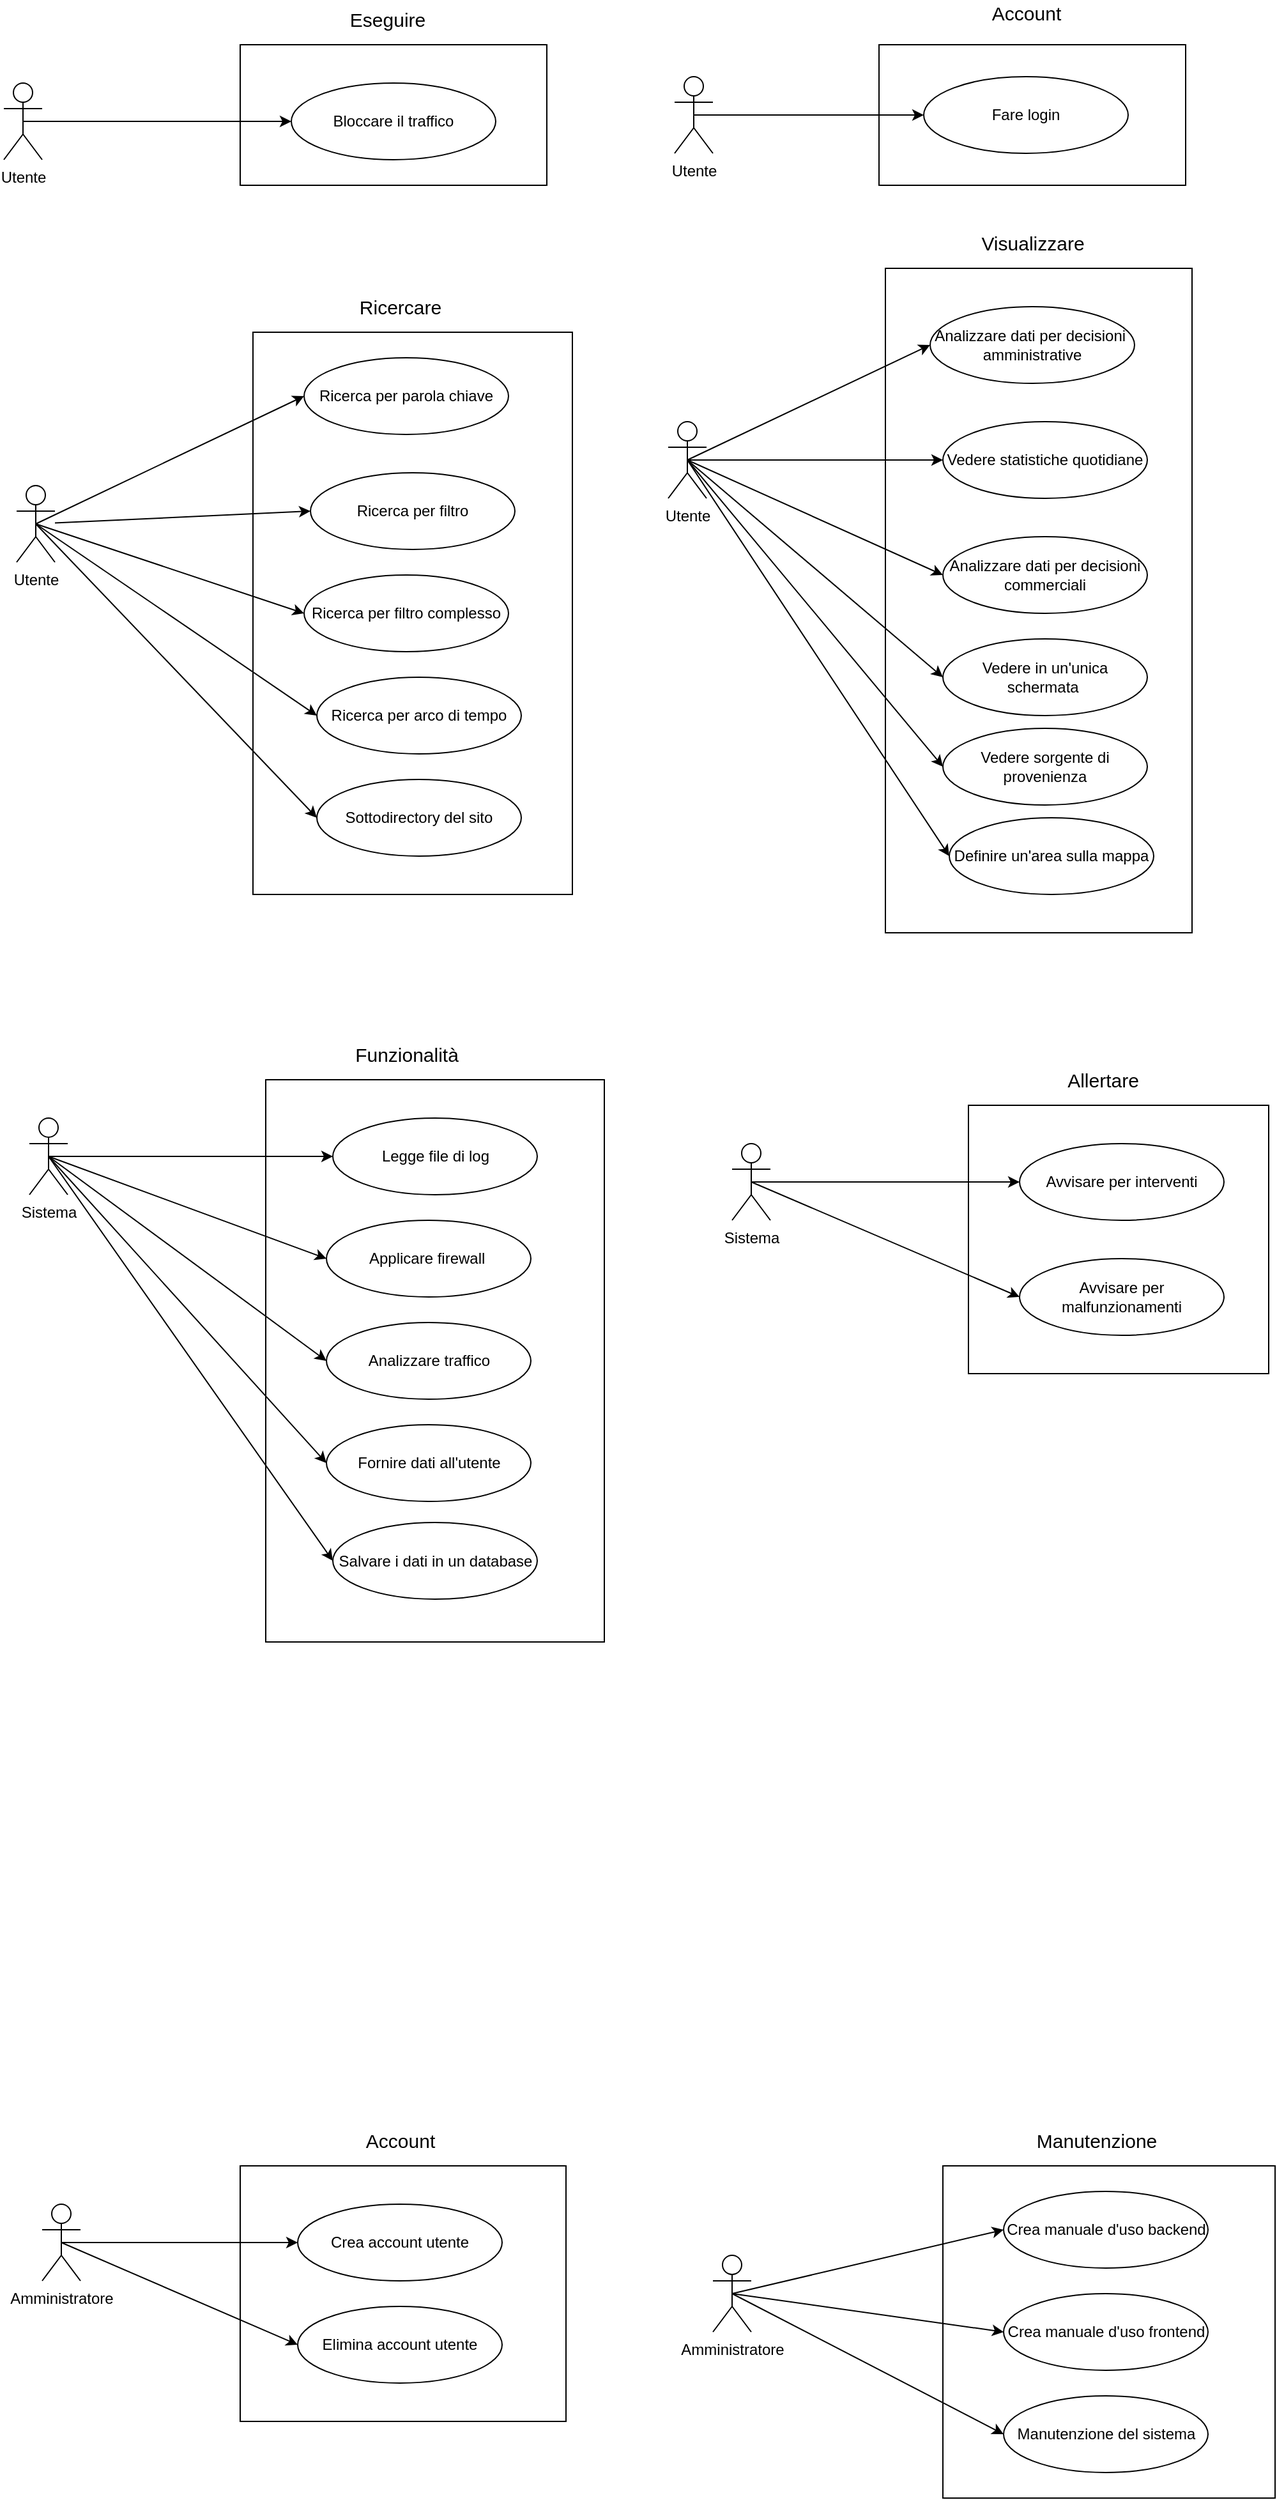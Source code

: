 <mxfile version="17.2.4" type="device"><diagram id="rqMptpMU-0cvtsDOGOg1" name="Pagina-1"><mxGraphModel dx="1455" dy="2769" grid="1" gridSize="10" guides="1" tooltips="1" connect="1" arrows="1" fold="1" page="1" pageScale="1" pageWidth="1169" pageHeight="827" math="0" shadow="0"><root><mxCell id="0"/><mxCell id="1" parent="0"/><mxCell id="xJYXfwmcfmnO2sGJMc9h-95" value="" style="rounded=0;whiteSpace=wrap;html=1;" vertex="1" parent="1"><mxGeometry x="825" y="90" width="260" height="260" as="geometry"/></mxCell><mxCell id="xJYXfwmcfmnO2sGJMc9h-33" value="" style="rounded=0;whiteSpace=wrap;html=1;" vertex="1" parent="1"><mxGeometry x="285" y="-1345" width="250" height="440" as="geometry"/></mxCell><mxCell id="xJYXfwmcfmnO2sGJMc9h-21" value="" style="rounded=0;whiteSpace=wrap;html=1;" vertex="1" parent="1"><mxGeometry x="780" y="-1395" width="240" height="520" as="geometry"/></mxCell><mxCell id="xJYXfwmcfmnO2sGJMc9h-6" value="Vedere in un'unica&lt;br&gt;schermata&amp;nbsp;" style="ellipse;whiteSpace=wrap;html=1;" vertex="1" parent="1"><mxGeometry x="825" y="-1105" width="160" height="60" as="geometry"/></mxCell><mxCell id="xJYXfwmcfmnO2sGJMc9h-8" value="Ricerca per parola chiave" style="ellipse;whiteSpace=wrap;html=1;" vertex="1" parent="1"><mxGeometry x="325" y="-1325" width="160" height="60" as="geometry"/></mxCell><mxCell id="xJYXfwmcfmnO2sGJMc9h-10" value="Ricerca per filtro" style="ellipse;whiteSpace=wrap;html=1;" vertex="1" parent="1"><mxGeometry x="330" y="-1235" width="160" height="60" as="geometry"/></mxCell><mxCell id="xJYXfwmcfmnO2sGJMc9h-13" value="Sottodirectory del sito" style="ellipse;whiteSpace=wrap;html=1;" vertex="1" parent="1"><mxGeometry x="335" y="-995" width="160" height="60" as="geometry"/></mxCell><mxCell id="xJYXfwmcfmnO2sGJMc9h-14" value="Analizzare dati per decisioni commerciali" style="ellipse;whiteSpace=wrap;html=1;" vertex="1" parent="1"><mxGeometry x="825" y="-1185" width="160" height="60" as="geometry"/></mxCell><mxCell id="xJYXfwmcfmnO2sGJMc9h-15" value="Analizzare dati per decisioni&amp;nbsp;&lt;br&gt;amministrative" style="ellipse;whiteSpace=wrap;html=1;" vertex="1" parent="1"><mxGeometry x="815" y="-1365" width="160" height="60" as="geometry"/></mxCell><mxCell id="xJYXfwmcfmnO2sGJMc9h-16" value="Vedere statistiche quotidiane" style="ellipse;whiteSpace=wrap;html=1;" vertex="1" parent="1"><mxGeometry x="825" y="-1275" width="160" height="60" as="geometry"/></mxCell><mxCell id="xJYXfwmcfmnO2sGJMc9h-17" value="Vedere sorgente di provenienza" style="ellipse;whiteSpace=wrap;html=1;" vertex="1" parent="1"><mxGeometry x="825" y="-1035" width="160" height="60" as="geometry"/></mxCell><mxCell id="xJYXfwmcfmnO2sGJMc9h-18" value="Definire un'area sulla mappa" style="ellipse;whiteSpace=wrap;html=1;" vertex="1" parent="1"><mxGeometry x="830" y="-965" width="160" height="60" as="geometry"/></mxCell><mxCell id="xJYXfwmcfmnO2sGJMc9h-19" value="Ricerca per arco di tempo" style="ellipse;whiteSpace=wrap;html=1;" vertex="1" parent="1"><mxGeometry x="335" y="-1075" width="160" height="60" as="geometry"/></mxCell><mxCell id="xJYXfwmcfmnO2sGJMc9h-22" value="&lt;span style=&quot;font-size: 15px&quot;&gt;Visualizzare&lt;/span&gt;" style="text;html=1;align=center;verticalAlign=middle;resizable=0;points=[];autosize=1;strokeColor=none;fillColor=none;" vertex="1" parent="1"><mxGeometry x="845" y="-1425" width="100" height="20" as="geometry"/></mxCell><mxCell id="xJYXfwmcfmnO2sGJMc9h-23" value="Utente&lt;br&gt;" style="shape=umlActor;verticalLabelPosition=bottom;verticalAlign=top;html=1;outlineConnect=0;" vertex="1" parent="1"><mxGeometry x="610" y="-1275" width="30" height="60" as="geometry"/></mxCell><mxCell id="xJYXfwmcfmnO2sGJMc9h-24" value="" style="endArrow=classic;html=1;rounded=0;entryX=0;entryY=0.5;entryDx=0;entryDy=0;exitX=0.5;exitY=0.5;exitDx=0;exitDy=0;exitPerimeter=0;" edge="1" parent="1" source="xJYXfwmcfmnO2sGJMc9h-23" target="xJYXfwmcfmnO2sGJMc9h-15"><mxGeometry width="50" height="50" relative="1" as="geometry"><mxPoint x="900" y="-1105" as="sourcePoint"/><mxPoint x="780" y="-1305" as="targetPoint"/></mxGeometry></mxCell><mxCell id="xJYXfwmcfmnO2sGJMc9h-25" value="" style="endArrow=classic;html=1;rounded=0;entryX=0;entryY=0.5;entryDx=0;entryDy=0;exitX=0.5;exitY=0.5;exitDx=0;exitDy=0;exitPerimeter=0;" edge="1" parent="1" source="xJYXfwmcfmnO2sGJMc9h-23" target="xJYXfwmcfmnO2sGJMc9h-16"><mxGeometry width="50" height="50" relative="1" as="geometry"><mxPoint x="900" y="-1105" as="sourcePoint"/><mxPoint x="780" y="-1235" as="targetPoint"/></mxGeometry></mxCell><mxCell id="xJYXfwmcfmnO2sGJMc9h-26" value="" style="endArrow=classic;html=1;rounded=0;fontSize=15;exitX=0.5;exitY=0.5;exitDx=0;exitDy=0;exitPerimeter=0;entryX=0;entryY=0.5;entryDx=0;entryDy=0;" edge="1" parent="1" source="xJYXfwmcfmnO2sGJMc9h-23" target="xJYXfwmcfmnO2sGJMc9h-14"><mxGeometry width="50" height="50" relative="1" as="geometry"><mxPoint x="540" y="-1165" as="sourcePoint"/><mxPoint x="680" y="-1115" as="targetPoint"/></mxGeometry></mxCell><mxCell id="xJYXfwmcfmnO2sGJMc9h-35" value="Utente&lt;br&gt;" style="shape=umlActor;verticalLabelPosition=bottom;verticalAlign=top;html=1;outlineConnect=0;" vertex="1" parent="1"><mxGeometry x="100" y="-1225" width="30" height="60" as="geometry"/></mxCell><mxCell id="xJYXfwmcfmnO2sGJMc9h-36" value="" style="endArrow=classic;html=1;rounded=0;entryX=0;entryY=0.5;entryDx=0;entryDy=0;exitX=0.5;exitY=0.5;exitDx=0;exitDy=0;exitPerimeter=0;" edge="1" parent="1" source="xJYXfwmcfmnO2sGJMc9h-35" target="xJYXfwmcfmnO2sGJMc9h-8"><mxGeometry width="50" height="50" relative="1" as="geometry"><mxPoint x="390" y="-1055" as="sourcePoint"/><mxPoint x="305" y="-1285" as="targetPoint"/></mxGeometry></mxCell><mxCell id="xJYXfwmcfmnO2sGJMc9h-37" value="" style="endArrow=classic;html=1;rounded=0;entryX=0;entryY=0.5;entryDx=0;entryDy=0;exitX=0.5;exitY=0.5;exitDx=0;exitDy=0;exitPerimeter=0;" edge="1" parent="1" source="xJYXfwmcfmnO2sGJMc9h-35" target="xJYXfwmcfmnO2sGJMc9h-50"><mxGeometry width="50" height="50" relative="1" as="geometry"><mxPoint x="390" y="-1055" as="sourcePoint"/><mxPoint x="315" y="-1195" as="targetPoint"/></mxGeometry></mxCell><mxCell id="xJYXfwmcfmnO2sGJMc9h-38" value="" style="endArrow=classic;html=1;rounded=0;fontSize=15;exitX=0.5;exitY=0.5;exitDx=0;exitDy=0;exitPerimeter=0;entryX=0;entryY=0.5;entryDx=0;entryDy=0;" edge="1" parent="1" source="xJYXfwmcfmnO2sGJMc9h-35" target="xJYXfwmcfmnO2sGJMc9h-19"><mxGeometry width="50" height="50" relative="1" as="geometry"><mxPoint x="30" y="-1115" as="sourcePoint"/><mxPoint x="315" y="-1105" as="targetPoint"/></mxGeometry></mxCell><mxCell id="xJYXfwmcfmnO2sGJMc9h-39" value="Ricercare" style="text;html=1;align=center;verticalAlign=middle;resizable=0;points=[];autosize=1;strokeColor=none;fillColor=none;fontSize=15;" vertex="1" parent="1"><mxGeometry x="360" y="-1375" width="80" height="20" as="geometry"/></mxCell><mxCell id="xJYXfwmcfmnO2sGJMc9h-40" value="" style="rounded=0;whiteSpace=wrap;html=1;" vertex="1" parent="1"><mxGeometry x="775" y="-1570" width="240" height="110" as="geometry"/></mxCell><mxCell id="xJYXfwmcfmnO2sGJMc9h-42" value="Fare login" style="ellipse;whiteSpace=wrap;html=1;" vertex="1" parent="1"><mxGeometry x="810" y="-1545" width="160" height="60" as="geometry"/></mxCell><mxCell id="xJYXfwmcfmnO2sGJMc9h-44" value="&lt;span style=&quot;font-size: 15px&quot;&gt;Account&lt;/span&gt;" style="text;html=1;align=center;verticalAlign=middle;resizable=0;points=[];autosize=1;strokeColor=none;fillColor=none;" vertex="1" parent="1"><mxGeometry x="855" y="-1605" width="70" height="20" as="geometry"/></mxCell><mxCell id="xJYXfwmcfmnO2sGJMc9h-45" value="Utente&lt;br&gt;" style="shape=umlActor;verticalLabelPosition=bottom;verticalAlign=top;html=1;outlineConnect=0;" vertex="1" parent="1"><mxGeometry x="615" y="-1545" width="30" height="60" as="geometry"/></mxCell><mxCell id="xJYXfwmcfmnO2sGJMc9h-46" value="" style="endArrow=classic;html=1;rounded=0;entryX=0;entryY=0.5;entryDx=0;entryDy=0;exitX=0.5;exitY=0.5;exitDx=0;exitDy=0;exitPerimeter=0;" edge="1" parent="1" source="xJYXfwmcfmnO2sGJMc9h-45" target="xJYXfwmcfmnO2sGJMc9h-42"><mxGeometry width="50" height="50" relative="1" as="geometry"><mxPoint x="905" y="-1375" as="sourcePoint"/><mxPoint x="785" y="-1575" as="targetPoint"/></mxGeometry></mxCell><mxCell id="xJYXfwmcfmnO2sGJMc9h-50" value="Ricerca per filtro complesso" style="ellipse;whiteSpace=wrap;html=1;" vertex="1" parent="1"><mxGeometry x="325" y="-1155" width="160" height="60" as="geometry"/></mxCell><mxCell id="xJYXfwmcfmnO2sGJMc9h-51" value="" style="endArrow=classic;html=1;rounded=0;fontSize=15;entryX=0;entryY=0.5;entryDx=0;entryDy=0;exitX=0.5;exitY=0.5;exitDx=0;exitDy=0;exitPerimeter=0;" edge="1" parent="1" source="xJYXfwmcfmnO2sGJMc9h-23" target="xJYXfwmcfmnO2sGJMc9h-6"><mxGeometry width="50" height="50" relative="1" as="geometry"><mxPoint x="700" y="-995" as="sourcePoint"/><mxPoint x="750" y="-1045" as="targetPoint"/></mxGeometry></mxCell><mxCell id="xJYXfwmcfmnO2sGJMc9h-52" value="" style="endArrow=classic;html=1;rounded=0;fontSize=15;entryX=0;entryY=0.5;entryDx=0;entryDy=0;exitX=0.5;exitY=0.5;exitDx=0;exitDy=0;exitPerimeter=0;" edge="1" parent="1" source="xJYXfwmcfmnO2sGJMc9h-23" target="xJYXfwmcfmnO2sGJMc9h-17"><mxGeometry width="50" height="50" relative="1" as="geometry"><mxPoint x="700" y="-995" as="sourcePoint"/><mxPoint x="750" y="-1045" as="targetPoint"/></mxGeometry></mxCell><mxCell id="xJYXfwmcfmnO2sGJMc9h-53" value="" style="endArrow=classic;html=1;rounded=0;fontSize=15;entryX=0;entryY=0.5;entryDx=0;entryDy=0;exitX=0.5;exitY=0.5;exitDx=0;exitDy=0;exitPerimeter=0;" edge="1" parent="1" source="xJYXfwmcfmnO2sGJMc9h-23" target="xJYXfwmcfmnO2sGJMc9h-18"><mxGeometry width="50" height="50" relative="1" as="geometry"><mxPoint x="710" y="-985" as="sourcePoint"/><mxPoint x="760" y="-1035" as="targetPoint"/></mxGeometry></mxCell><mxCell id="xJYXfwmcfmnO2sGJMc9h-54" value="" style="endArrow=classic;html=1;rounded=0;fontSize=15;entryX=0;entryY=0.5;entryDx=0;entryDy=0;" edge="1" parent="1" source="xJYXfwmcfmnO2sGJMc9h-35" target="xJYXfwmcfmnO2sGJMc9h-10"><mxGeometry width="50" height="50" relative="1" as="geometry"><mxPoint x="225" y="-1615" as="sourcePoint"/><mxPoint x="175" y="-1315" as="targetPoint"/></mxGeometry></mxCell><mxCell id="xJYXfwmcfmnO2sGJMc9h-55" value="" style="endArrow=classic;html=1;rounded=0;fontSize=15;entryX=0;entryY=0.5;entryDx=0;entryDy=0;exitX=0.5;exitY=0.5;exitDx=0;exitDy=0;exitPerimeter=0;" edge="1" parent="1" source="xJYXfwmcfmnO2sGJMc9h-35" target="xJYXfwmcfmnO2sGJMc9h-13"><mxGeometry width="50" height="50" relative="1" as="geometry"><mxPoint x="215" y="-1215" as="sourcePoint"/><mxPoint x="265" y="-1265" as="targetPoint"/></mxGeometry></mxCell><mxCell id="xJYXfwmcfmnO2sGJMc9h-57" value="" style="rounded=0;whiteSpace=wrap;html=1;" vertex="1" parent="1"><mxGeometry x="275" y="-1570" width="240" height="110" as="geometry"/></mxCell><mxCell id="xJYXfwmcfmnO2sGJMc9h-58" value="Bloccare il traffico" style="ellipse;whiteSpace=wrap;html=1;" vertex="1" parent="1"><mxGeometry x="315" y="-1540" width="160" height="60" as="geometry"/></mxCell><mxCell id="xJYXfwmcfmnO2sGJMc9h-59" value="Utente&lt;br&gt;" style="shape=umlActor;verticalLabelPosition=bottom;verticalAlign=top;html=1;outlineConnect=0;" vertex="1" parent="1"><mxGeometry x="90" y="-1540" width="30" height="60" as="geometry"/></mxCell><mxCell id="xJYXfwmcfmnO2sGJMc9h-60" value="" style="endArrow=classic;html=1;rounded=0;entryX=0;entryY=0.5;entryDx=0;entryDy=0;exitX=0.5;exitY=0.5;exitDx=0;exitDy=0;exitPerimeter=0;" edge="1" parent="1" source="xJYXfwmcfmnO2sGJMc9h-59" target="xJYXfwmcfmnO2sGJMc9h-58"><mxGeometry width="50" height="50" relative="1" as="geometry"><mxPoint x="380" y="-1370" as="sourcePoint"/><mxPoint x="295" y="-1600" as="targetPoint"/></mxGeometry></mxCell><mxCell id="xJYXfwmcfmnO2sGJMc9h-61" value="Eseguire" style="text;html=1;align=center;verticalAlign=middle;resizable=0;points=[];autosize=1;strokeColor=none;fillColor=none;fontSize=15;" vertex="1" parent="1"><mxGeometry x="355" y="-1600" width="70" height="20" as="geometry"/></mxCell><mxCell id="xJYXfwmcfmnO2sGJMc9h-65" value="" style="rounded=0;whiteSpace=wrap;html=1;" vertex="1" parent="1"><mxGeometry x="845" y="-740" width="235" height="210" as="geometry"/></mxCell><mxCell id="xJYXfwmcfmnO2sGJMc9h-66" value="Avvisare per interventi&lt;span style=&quot;color: rgba(0 , 0 , 0 , 0) ; font-family: monospace ; font-size: 0px&quot;&gt;%3CmxGraphModel%3E%3Croot%3E%3CmxCell%20id%3D%220%22%2F%3E%3CmxCell%20id%3D%221%22%20parent%3D%220%22%2F%3E%3CmxCell%20id%3D%222%22%20value%3D%22%22%20style%3D%22rounded%3D0%3BwhiteSpace%3Dwrap%3Bhtml%3D1%3B%22%20vertex%3D%221%22%20parent%3D%221%22%3E%3CmxGeometry%20x%3D%22325%22%20y%3D%22-740%22%20width%3D%22240%22%20height%3D%22110%22%20as%3D%22geometry%22%2F%3E%3C%2FmxCell%3E%3CmxCell%20id%3D%223%22%20value%3D%22Salvare%20i%20dati%20in%20un%20database%22%20style%3D%22ellipse%3BwhiteSpace%3Dwrap%3Bhtml%3D1%3B%22%20vertex%3D%221%22%20parent%3D%221%22%3E%3CmxGeometry%20x%3D%22365%22%20y%3D%22-710%22%20width%3D%22160%22%20height%3D%2260%22%20as%3D%22geometry%22%2F%3E%3C%2FmxCell%3E%3CmxCell%20id%3D%224%22%20value%3D%22Sistema%22%20style%3D%22shape%3DumlActor%3BverticalLabelPosition%3Dbottom%3BverticalAlign%3Dtop%3Bhtml%3D1%3BoutlineConnect%3D0%3B%22%20vertex%3D%221%22%20parent%3D%221%22%3E%3CmxGeometry%20x%3D%22140%22%20y%3D%22-710%22%20width%3D%2230%22%20height%3D%2260%22%20as%3D%22geometry%22%2F%3E%3C%2FmxCell%3E%3CmxCell%20id%3D%225%22%20value%3D%22%22%20style%3D%22endArrow%3Dclassic%3Bhtml%3D1%3Brounded%3D0%3BentryX%3D0%3BentryY%3D0.5%3BentryDx%3D0%3BentryDy%3D0%3BexitX%3D0.5%3BexitY%3D0.5%3BexitDx%3D0%3BexitDy%3D0%3BexitPerimeter%3D0%3B%22%20edge%3D%221%22%20source%3D%224%22%20target%3D%223%22%20parent%3D%221%22%3E%3CmxGeometry%20width%3D%2250%22%20height%3D%2250%22%20relative%3D%221%22%20as%3D%22geometry%22%3E%3CmxPoint%20x%3D%22430%22%20y%3D%22-540%22%20as%3D%22sourcePoint%22%2F%3E%3CmxPoint%20x%3D%22345%22%20y%3D%22-770%22%20as%3D%22targetPoint%22%2F%3E%3C%2FmxGeometry%3E%3C%2FmxCell%3E%3CmxCell%20id%3D%226%22%20value%3D%22Memorizzare%22%20style%3D%22text%3Bhtml%3D1%3Balign%3Dcenter%3BverticalAlign%3Dmiddle%3Bresizable%3D0%3Bpoints%3D%5B%5D%3Bautosize%3D1%3BstrokeColor%3Dnone%3BfillColor%3Dnone%3BfontSize%3D15%3B%22%20vertex%3D%221%22%20parent%3D%221%22%3E%3CmxGeometry%20x%3D%22380%22%20y%3D%22-770%22%20width%3D%22100%22%20height%3D%2220%22%20as%3D%22geometry%22%2F%3E%3C%2FmxCell%3E%3C%2Froot%3E%3C%2FmxGraphModel%3E&lt;/span&gt;" style="ellipse;whiteSpace=wrap;html=1;" vertex="1" parent="1"><mxGeometry x="885" y="-710" width="160" height="60" as="geometry"/></mxCell><mxCell id="xJYXfwmcfmnO2sGJMc9h-67" value="Sistema" style="shape=umlActor;verticalLabelPosition=bottom;verticalAlign=top;html=1;outlineConnect=0;" vertex="1" parent="1"><mxGeometry x="660" y="-710" width="30" height="60" as="geometry"/></mxCell><mxCell id="xJYXfwmcfmnO2sGJMc9h-68" value="" style="endArrow=classic;html=1;rounded=0;entryX=0;entryY=0.5;entryDx=0;entryDy=0;exitX=0.5;exitY=0.5;exitDx=0;exitDy=0;exitPerimeter=0;" edge="1" parent="1" source="xJYXfwmcfmnO2sGJMc9h-67" target="xJYXfwmcfmnO2sGJMc9h-66"><mxGeometry width="50" height="50" relative="1" as="geometry"><mxPoint x="950" y="-540" as="sourcePoint"/><mxPoint x="865" y="-770" as="targetPoint"/></mxGeometry></mxCell><mxCell id="xJYXfwmcfmnO2sGJMc9h-69" value="Allertare" style="text;html=1;align=center;verticalAlign=middle;resizable=0;points=[];autosize=1;strokeColor=none;fillColor=none;fontSize=15;" vertex="1" parent="1"><mxGeometry x="915" y="-770" width="70" height="20" as="geometry"/></mxCell><mxCell id="xJYXfwmcfmnO2sGJMc9h-70" value="Avvisare per malfunzionamenti&lt;span style=&quot;color: rgba(0 , 0 , 0 , 0) ; font-family: monospace ; font-size: 0px&quot;&gt;%3CmxGraphModel%3E%3Croot%3E%3CmxCell%20id%3D%220%22%2F%3E%3CmxCell%20id%3D%221%22%20parent%3D%220%22%2F%3E%3CmxCell%20id%3D%222%22%20value%3D%22%22%20style%3D%22rounded%3D0%3BwhiteSpace%3Dwrap%3Bhtml%3D1%3B%22%20vertex%3D%221%22%20parent%3D%221%22%3E%3CmxGeometry%20x%3D%22325%22%20y%3D%22-740%22%20width%3D%22240%22%20height%3D%22110%22%20as%3D%22geometry%22%2F%3E%3C%2FmxCell%3E%3CmxCell%20id%3D%223%22%20value%3D%22Salvare%20i%20dati%20in%20un%20database%22%20style%3D%22ellipse%3BwhiteSpace%3Dwrap%3Bhtml%3D1%3B%22%20vertex%3D%221%22%20parent%3D%221%22%3E%3CmxGeometry%20x%3D%22365%22%20y%3D%22-710%22%20width%3D%22160%22%20height%3D%2260%22%20as%3D%22geometry%22%2F%3E%3C%2FmxCell%3E%3CmxCell%20id%3D%224%22%20value%3D%22Sistema%22%20style%3D%22shape%3DumlActor%3BverticalLabelPosition%3Dbottom%3BverticalAlign%3Dtop%3Bhtml%3D1%3BoutlineConnect%3D0%3B%22%20vertex%3D%221%22%20parent%3D%221%22%3E%3CmxGeometry%20x%3D%22140%22%20y%3D%22-710%22%20width%3D%2230%22%20height%3D%2260%22%20as%3D%22geometry%22%2F%3E%3C%2FmxCell%3E%3CmxCell%20id%3D%225%22%20value%3D%22%22%20style%3D%22endArrow%3Dclassic%3Bhtml%3D1%3Brounded%3D0%3BentryX%3D0%3BentryY%3D0.5%3BentryDx%3D0%3BentryDy%3D0%3BexitX%3D0.5%3BexitY%3D0.5%3BexitDx%3D0%3BexitDy%3D0%3BexitPerimeter%3D0%3B%22%20edge%3D%221%22%20source%3D%224%22%20target%3D%223%22%20parent%3D%221%22%3E%3CmxGeometry%20width%3D%2250%22%20height%3D%2250%22%20relative%3D%221%22%20as%3D%22geometry%22%3E%3CmxPoint%20x%3D%22430%22%20y%3D%22-540%22%20as%3D%22sourcePoint%22%2F%3E%3CmxPoint%20x%3D%22345%22%20y%3D%22-770%22%20as%3D%22targetPoint%22%2F%3E%3C%2FmxGeometry%3E%3C%2FmxCell%3E%3CmxCell%20id%3D%226%22%20value%3D%22Memorizzare%22%20style%3D%22text%3Bhtml%3D1%3Balign%3Dcenter%3BverticalAlign%3Dmiddle%3Bresizable%3D0%3Bpoints%3D%5B%5D%3Bautosize%3D1%3BstrokeColor%3Dnone%3BfillColor%3Dnone%3BfontSize%3D15%3B%22%20vertex%3D%221%22%20parent%3D%221%22%3E%3CmxGeometry%20x%3D%22380%22%20y%3D%22-770%22%20width%3D%22100%22%20height%3D%2220%22%20as%3D%22geometry%22%2F%3E%3C%2FmxCell%3E%3C%2Froot%3E%3C%2FmxGraphModel%3&lt;/span&gt;" style="ellipse;whiteSpace=wrap;html=1;" vertex="1" parent="1"><mxGeometry x="885" y="-620" width="160" height="60" as="geometry"/></mxCell><mxCell id="xJYXfwmcfmnO2sGJMc9h-72" value="" style="endArrow=classic;html=1;rounded=0;fontSize=15;entryX=0;entryY=0.5;entryDx=0;entryDy=0;exitX=0.5;exitY=0.5;exitDx=0;exitDy=0;exitPerimeter=0;" edge="1" parent="1" source="xJYXfwmcfmnO2sGJMc9h-67" target="xJYXfwmcfmnO2sGJMc9h-70"><mxGeometry width="50" height="50" relative="1" as="geometry"><mxPoint x="650" y="-580" as="sourcePoint"/><mxPoint x="700" y="-630" as="targetPoint"/></mxGeometry></mxCell><mxCell id="xJYXfwmcfmnO2sGJMc9h-73" value="" style="rounded=0;whiteSpace=wrap;html=1;" vertex="1" parent="1"><mxGeometry x="295" y="-760" width="265" height="440" as="geometry"/></mxCell><mxCell id="xJYXfwmcfmnO2sGJMc9h-75" value="Sistema" style="shape=umlActor;verticalLabelPosition=bottom;verticalAlign=top;html=1;outlineConnect=0;" vertex="1" parent="1"><mxGeometry x="110" y="-730" width="30" height="60" as="geometry"/></mxCell><mxCell id="xJYXfwmcfmnO2sGJMc9h-76" value="" style="endArrow=classic;html=1;rounded=0;entryX=0;entryY=0.5;entryDx=0;entryDy=0;exitX=0.5;exitY=0.5;exitDx=0;exitDy=0;exitPerimeter=0;" edge="1" parent="1" source="xJYXfwmcfmnO2sGJMc9h-75" target="xJYXfwmcfmnO2sGJMc9h-81"><mxGeometry width="50" height="50" relative="1" as="geometry"><mxPoint x="400" y="-560" as="sourcePoint"/><mxPoint x="335" y="-700" as="targetPoint"/></mxGeometry></mxCell><mxCell id="xJYXfwmcfmnO2sGJMc9h-79" value="" style="endArrow=classic;html=1;rounded=0;fontSize=15;entryX=0;entryY=0.5;entryDx=0;entryDy=0;exitX=0.5;exitY=0.5;exitDx=0;exitDy=0;exitPerimeter=0;" edge="1" parent="1" source="xJYXfwmcfmnO2sGJMc9h-75" target="xJYXfwmcfmnO2sGJMc9h-82"><mxGeometry width="50" height="50" relative="1" as="geometry"><mxPoint x="100" y="-600" as="sourcePoint"/><mxPoint x="335" y="-610" as="targetPoint"/></mxGeometry></mxCell><mxCell id="xJYXfwmcfmnO2sGJMc9h-80" value="Funzionalità" style="text;html=1;align=center;verticalAlign=middle;resizable=0;points=[];autosize=1;strokeColor=none;fillColor=none;fontSize=15;" vertex="1" parent="1"><mxGeometry x="355" y="-790" width="100" height="20" as="geometry"/></mxCell><mxCell id="xJYXfwmcfmnO2sGJMc9h-81" value="Salvare i dati in un database" style="ellipse;whiteSpace=wrap;html=1;" vertex="1" parent="1"><mxGeometry x="347.5" y="-413.5" width="160" height="60" as="geometry"/></mxCell><mxCell id="xJYXfwmcfmnO2sGJMc9h-82" value="Applicare firewall&amp;nbsp;" style="ellipse;whiteSpace=wrap;html=1;" vertex="1" parent="1"><mxGeometry x="342.5" y="-650" width="160" height="60" as="geometry"/></mxCell><mxCell id="xJYXfwmcfmnO2sGJMc9h-83" value="Analizzare traffico" style="ellipse;whiteSpace=wrap;html=1;" vertex="1" parent="1"><mxGeometry x="342.5" y="-570" width="160" height="60" as="geometry"/></mxCell><mxCell id="xJYXfwmcfmnO2sGJMc9h-84" value="Fornire dati all'utente" style="ellipse;whiteSpace=wrap;html=1;" vertex="1" parent="1"><mxGeometry x="342.5" y="-490" width="160" height="60" as="geometry"/></mxCell><mxCell id="xJYXfwmcfmnO2sGJMc9h-85" value="" style="endArrow=classic;html=1;rounded=0;fontSize=15;entryX=0;entryY=0.5;entryDx=0;entryDy=0;exitX=0.5;exitY=0.5;exitDx=0;exitDy=0;exitPerimeter=0;" edge="1" parent="1" source="xJYXfwmcfmnO2sGJMc9h-75" target="xJYXfwmcfmnO2sGJMc9h-83"><mxGeometry width="50" height="50" relative="1" as="geometry"><mxPoint x="650" y="-400" as="sourcePoint"/><mxPoint x="700" y="-450" as="targetPoint"/></mxGeometry></mxCell><mxCell id="xJYXfwmcfmnO2sGJMc9h-86" value="" style="endArrow=classic;html=1;rounded=0;fontSize=15;entryX=0;entryY=0.5;entryDx=0;entryDy=0;exitX=0.5;exitY=0.5;exitDx=0;exitDy=0;exitPerimeter=0;" edge="1" parent="1" source="xJYXfwmcfmnO2sGJMc9h-75" target="xJYXfwmcfmnO2sGJMc9h-84"><mxGeometry width="50" height="50" relative="1" as="geometry"><mxPoint x="650" y="-400" as="sourcePoint"/><mxPoint x="700" y="-450" as="targetPoint"/></mxGeometry></mxCell><mxCell id="xJYXfwmcfmnO2sGJMc9h-87" value="Amministratore" style="shape=umlActor;verticalLabelPosition=bottom;verticalAlign=top;html=1;outlineConnect=0;" vertex="1" parent="1"><mxGeometry x="120" y="120" width="30" height="60" as="geometry"/></mxCell><mxCell id="xJYXfwmcfmnO2sGJMc9h-88" value="Legge file di log" style="ellipse;whiteSpace=wrap;html=1;" vertex="1" parent="1"><mxGeometry x="347.5" y="-730" width="160" height="60" as="geometry"/></mxCell><mxCell id="xJYXfwmcfmnO2sGJMc9h-89" value="" style="endArrow=classic;html=1;rounded=0;fontSize=15;entryX=0;entryY=0.5;entryDx=0;entryDy=0;exitX=0.5;exitY=0.5;exitDx=0;exitDy=0;exitPerimeter=0;" edge="1" parent="1" source="xJYXfwmcfmnO2sGJMc9h-75" target="xJYXfwmcfmnO2sGJMc9h-88"><mxGeometry width="50" height="50" relative="1" as="geometry"><mxPoint x="650" y="-400" as="sourcePoint"/><mxPoint x="700" y="-450" as="targetPoint"/></mxGeometry></mxCell><mxCell id="xJYXfwmcfmnO2sGJMc9h-90" value="" style="rounded=0;whiteSpace=wrap;html=1;" vertex="1" parent="1"><mxGeometry x="275" y="90" width="255" height="200" as="geometry"/></mxCell><mxCell id="xJYXfwmcfmnO2sGJMc9h-91" value="Account" style="text;html=1;align=center;verticalAlign=middle;resizable=0;points=[];autosize=1;strokeColor=none;fillColor=none;fontSize=15;" vertex="1" parent="1"><mxGeometry x="365" y="60" width="70" height="20" as="geometry"/></mxCell><mxCell id="xJYXfwmcfmnO2sGJMc9h-92" value="Crea account utente" style="ellipse;whiteSpace=wrap;html=1;" vertex="1" parent="1"><mxGeometry x="320" y="120" width="160" height="60" as="geometry"/></mxCell><mxCell id="xJYXfwmcfmnO2sGJMc9h-93" value="Elimina account utente" style="ellipse;whiteSpace=wrap;html=1;" vertex="1" parent="1"><mxGeometry x="320" y="200" width="160" height="60" as="geometry"/></mxCell><mxCell id="xJYXfwmcfmnO2sGJMc9h-94" value="Crea manuale d'uso backend" style="ellipse;whiteSpace=wrap;html=1;" vertex="1" parent="1"><mxGeometry x="872.5" y="110" width="160" height="60" as="geometry"/></mxCell><mxCell id="xJYXfwmcfmnO2sGJMc9h-96" value="Manutenzione" style="text;html=1;align=center;verticalAlign=middle;resizable=0;points=[];autosize=1;strokeColor=none;fillColor=none;fontSize=15;" vertex="1" parent="1"><mxGeometry x="890" y="60" width="110" height="20" as="geometry"/></mxCell><mxCell id="xJYXfwmcfmnO2sGJMc9h-97" value="Crea manuale d'uso frontend" style="ellipse;whiteSpace=wrap;html=1;" vertex="1" parent="1"><mxGeometry x="872.5" y="190" width="160" height="60" as="geometry"/></mxCell><mxCell id="xJYXfwmcfmnO2sGJMc9h-98" value="Manutenzione del sistema" style="ellipse;whiteSpace=wrap;html=1;" vertex="1" parent="1"><mxGeometry x="872.5" y="270" width="160" height="60" as="geometry"/></mxCell><mxCell id="xJYXfwmcfmnO2sGJMc9h-99" value="" style="endArrow=classic;html=1;rounded=0;fontSize=15;entryX=0;entryY=0.5;entryDx=0;entryDy=0;exitX=0.5;exitY=0.5;exitDx=0;exitDy=0;exitPerimeter=0;" edge="1" parent="1" source="xJYXfwmcfmnO2sGJMc9h-87" target="xJYXfwmcfmnO2sGJMc9h-92"><mxGeometry width="50" height="50" relative="1" as="geometry"><mxPoint x="650" y="120" as="sourcePoint"/><mxPoint x="700" y="70" as="targetPoint"/></mxGeometry></mxCell><mxCell id="xJYXfwmcfmnO2sGJMc9h-100" value="" style="endArrow=classic;html=1;rounded=0;fontSize=15;entryX=0;entryY=0.5;entryDx=0;entryDy=0;exitX=0.5;exitY=0.5;exitDx=0;exitDy=0;exitPerimeter=0;" edge="1" parent="1" source="xJYXfwmcfmnO2sGJMc9h-87" target="xJYXfwmcfmnO2sGJMc9h-93"><mxGeometry width="50" height="50" relative="1" as="geometry"><mxPoint x="650" y="120" as="sourcePoint"/><mxPoint x="700" y="70" as="targetPoint"/></mxGeometry></mxCell><mxCell id="xJYXfwmcfmnO2sGJMc9h-101" value="" style="endArrow=classic;html=1;rounded=0;fontSize=15;entryX=0;entryY=0.5;entryDx=0;entryDy=0;exitX=0.5;exitY=0.5;exitDx=0;exitDy=0;exitPerimeter=0;" edge="1" parent="1" source="xJYXfwmcfmnO2sGJMc9h-102" target="xJYXfwmcfmnO2sGJMc9h-94"><mxGeometry width="50" height="50" relative="1" as="geometry"><mxPoint x="650" y="120" as="sourcePoint"/><mxPoint x="700" y="70" as="targetPoint"/></mxGeometry></mxCell><mxCell id="xJYXfwmcfmnO2sGJMc9h-102" value="Amministratore" style="shape=umlActor;verticalLabelPosition=bottom;verticalAlign=top;html=1;outlineConnect=0;" vertex="1" parent="1"><mxGeometry x="645" y="160" width="30" height="60" as="geometry"/></mxCell><mxCell id="xJYXfwmcfmnO2sGJMc9h-103" value="" style="endArrow=classic;html=1;rounded=0;fontSize=15;entryX=0;entryY=0.5;entryDx=0;entryDy=0;exitX=0.5;exitY=0.5;exitDx=0;exitDy=0;exitPerimeter=0;" edge="1" parent="1" source="xJYXfwmcfmnO2sGJMc9h-102" target="xJYXfwmcfmnO2sGJMc9h-97"><mxGeometry width="50" height="50" relative="1" as="geometry"><mxPoint x="650" y="120" as="sourcePoint"/><mxPoint x="700" y="70" as="targetPoint"/></mxGeometry></mxCell><mxCell id="xJYXfwmcfmnO2sGJMc9h-104" value="" style="endArrow=classic;html=1;rounded=0;fontSize=15;entryX=0;entryY=0.5;entryDx=0;entryDy=0;exitX=0.5;exitY=0.5;exitDx=0;exitDy=0;exitPerimeter=0;" edge="1" parent="1" source="xJYXfwmcfmnO2sGJMc9h-102" target="xJYXfwmcfmnO2sGJMc9h-98"><mxGeometry width="50" height="50" relative="1" as="geometry"><mxPoint x="650" y="120" as="sourcePoint"/><mxPoint x="700" y="70" as="targetPoint"/></mxGeometry></mxCell></root></mxGraphModel></diagram></mxfile>
